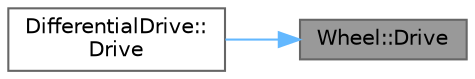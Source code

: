 digraph "Wheel::Drive"
{
 // LATEX_PDF_SIZE
  bgcolor="transparent";
  edge [fontname=Helvetica,fontsize=10,labelfontname=Helvetica,labelfontsize=10];
  node [fontname=Helvetica,fontsize=10,shape=box,height=0.2,width=0.4];
  rankdir="RL";
  Node1 [id="Node000001",label="Wheel::Drive",height=0.2,width=0.4,color="gray40", fillcolor="grey60", style="filled", fontcolor="black",tooltip=" "];
  Node1 -> Node2 [id="edge2_Node000001_Node000002",dir="back",color="steelblue1",style="solid",tooltip=" "];
  Node2 [id="Node000002",label="DifferentialDrive::\lDrive",height=0.2,width=0.4,color="grey40", fillcolor="white", style="filled",URL="$class_differential_drive.html#a1c5e7a9fec53c430cab91c436f14c28f",tooltip="Forward Kinematics."];
}

